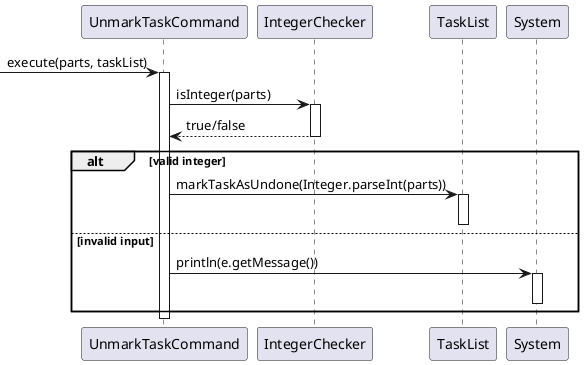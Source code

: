 @startuml
'https://plantuml.com/sequence-diagram

participant "UnmarkTaskCommand" as UnmarkCmd
participant "IntegerChecker" as Checker
participant "TaskList" as TaskList
participant "System" as Console

-> UnmarkCmd : execute(parts, taskList)
activate UnmarkCmd

UnmarkCmd -> Checker : isInteger(parts)
activate Checker
Checker --> UnmarkCmd : true/false
deactivate Checker

alt valid integer
    UnmarkCmd -> TaskList : markTaskAsUndone(Integer.parseInt(parts))
    activate TaskList
    deactivate TaskList
else invalid input
    UnmarkCmd -> Console : println(e.getMessage())
    activate Console
    deactivate Console
end

deactivate UnmarkCmd
@enduml